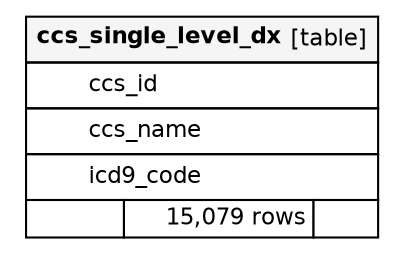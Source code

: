 // dot 2.38.0 on Linux 4.4.0-92-generic
// SchemaSpy rev Unknown
digraph "ccs_single_level_dx" {
  graph [
    rankdir="RL"
    bgcolor="#ffffff"
    nodesep="0.18"
    ranksep="0.46"
    fontname="Helvetica"
    fontsize="11"
    ration="compress"
  ];
  node [
    fontname="Helvetica"
    fontsize="11"
    shape="plaintext"
  ];
  edge [
    arrowsize="0.8"
  ];
  "ccs_single_level_dx" [
   label=<
    <TABLE BORDER="0" CELLBORDER="1" CELLSPACING="0" BGCOLOR="#ffffff">
      <TR><TD COLSPAN="3"  BGCOLOR="#f5f5f5"><TABLE BORDER="0" CELLSPACING="0"><TR><TD ALIGN="LEFT"><B>ccs_single_level_dx</B></TD><TD ALIGN="RIGHT">[table]</TD></TR></TABLE></TD></TR>
      <TR><TD PORT="ccs_id" COLSPAN="3" ALIGN="LEFT"><TABLE BORDER="0" CELLSPACING="0" ALIGN="LEFT"><TR ALIGN="LEFT"><TD ALIGN="LEFT" FIXEDSIZE="TRUE" WIDTH="15" HEIGHT="16"></TD><TD ALIGN="LEFT" FIXEDSIZE="TRUE" WIDTH="128" HEIGHT="16">ccs_id</TD></TR></TABLE></TD></TR>
      <TR><TD PORT="ccs_name" COLSPAN="3" ALIGN="LEFT"><TABLE BORDER="0" CELLSPACING="0" ALIGN="LEFT"><TR ALIGN="LEFT"><TD ALIGN="LEFT" FIXEDSIZE="TRUE" WIDTH="15" HEIGHT="16"></TD><TD ALIGN="LEFT" FIXEDSIZE="TRUE" WIDTH="128" HEIGHT="16">ccs_name</TD></TR></TABLE></TD></TR>
      <TR><TD PORT="icd9_code" COLSPAN="3" ALIGN="LEFT"><TABLE BORDER="0" CELLSPACING="0" ALIGN="LEFT"><TR ALIGN="LEFT"><TD ALIGN="LEFT" FIXEDSIZE="TRUE" WIDTH="15" HEIGHT="16"></TD><TD ALIGN="LEFT" FIXEDSIZE="TRUE" WIDTH="128" HEIGHT="16">icd9_code</TD></TR></TABLE></TD></TR>
      <TR><TD ALIGN="LEFT" BGCOLOR="#ffffff">  </TD><TD ALIGN="RIGHT" BGCOLOR="#ffffff">15,079 rows</TD><TD ALIGN="RIGHT" BGCOLOR="#ffffff">  </TD></TR>
    </TABLE>>
    URL="tables/ccs_single_level_dx.html"
    tooltip="ccs_single_level_dx"
  ];
}
